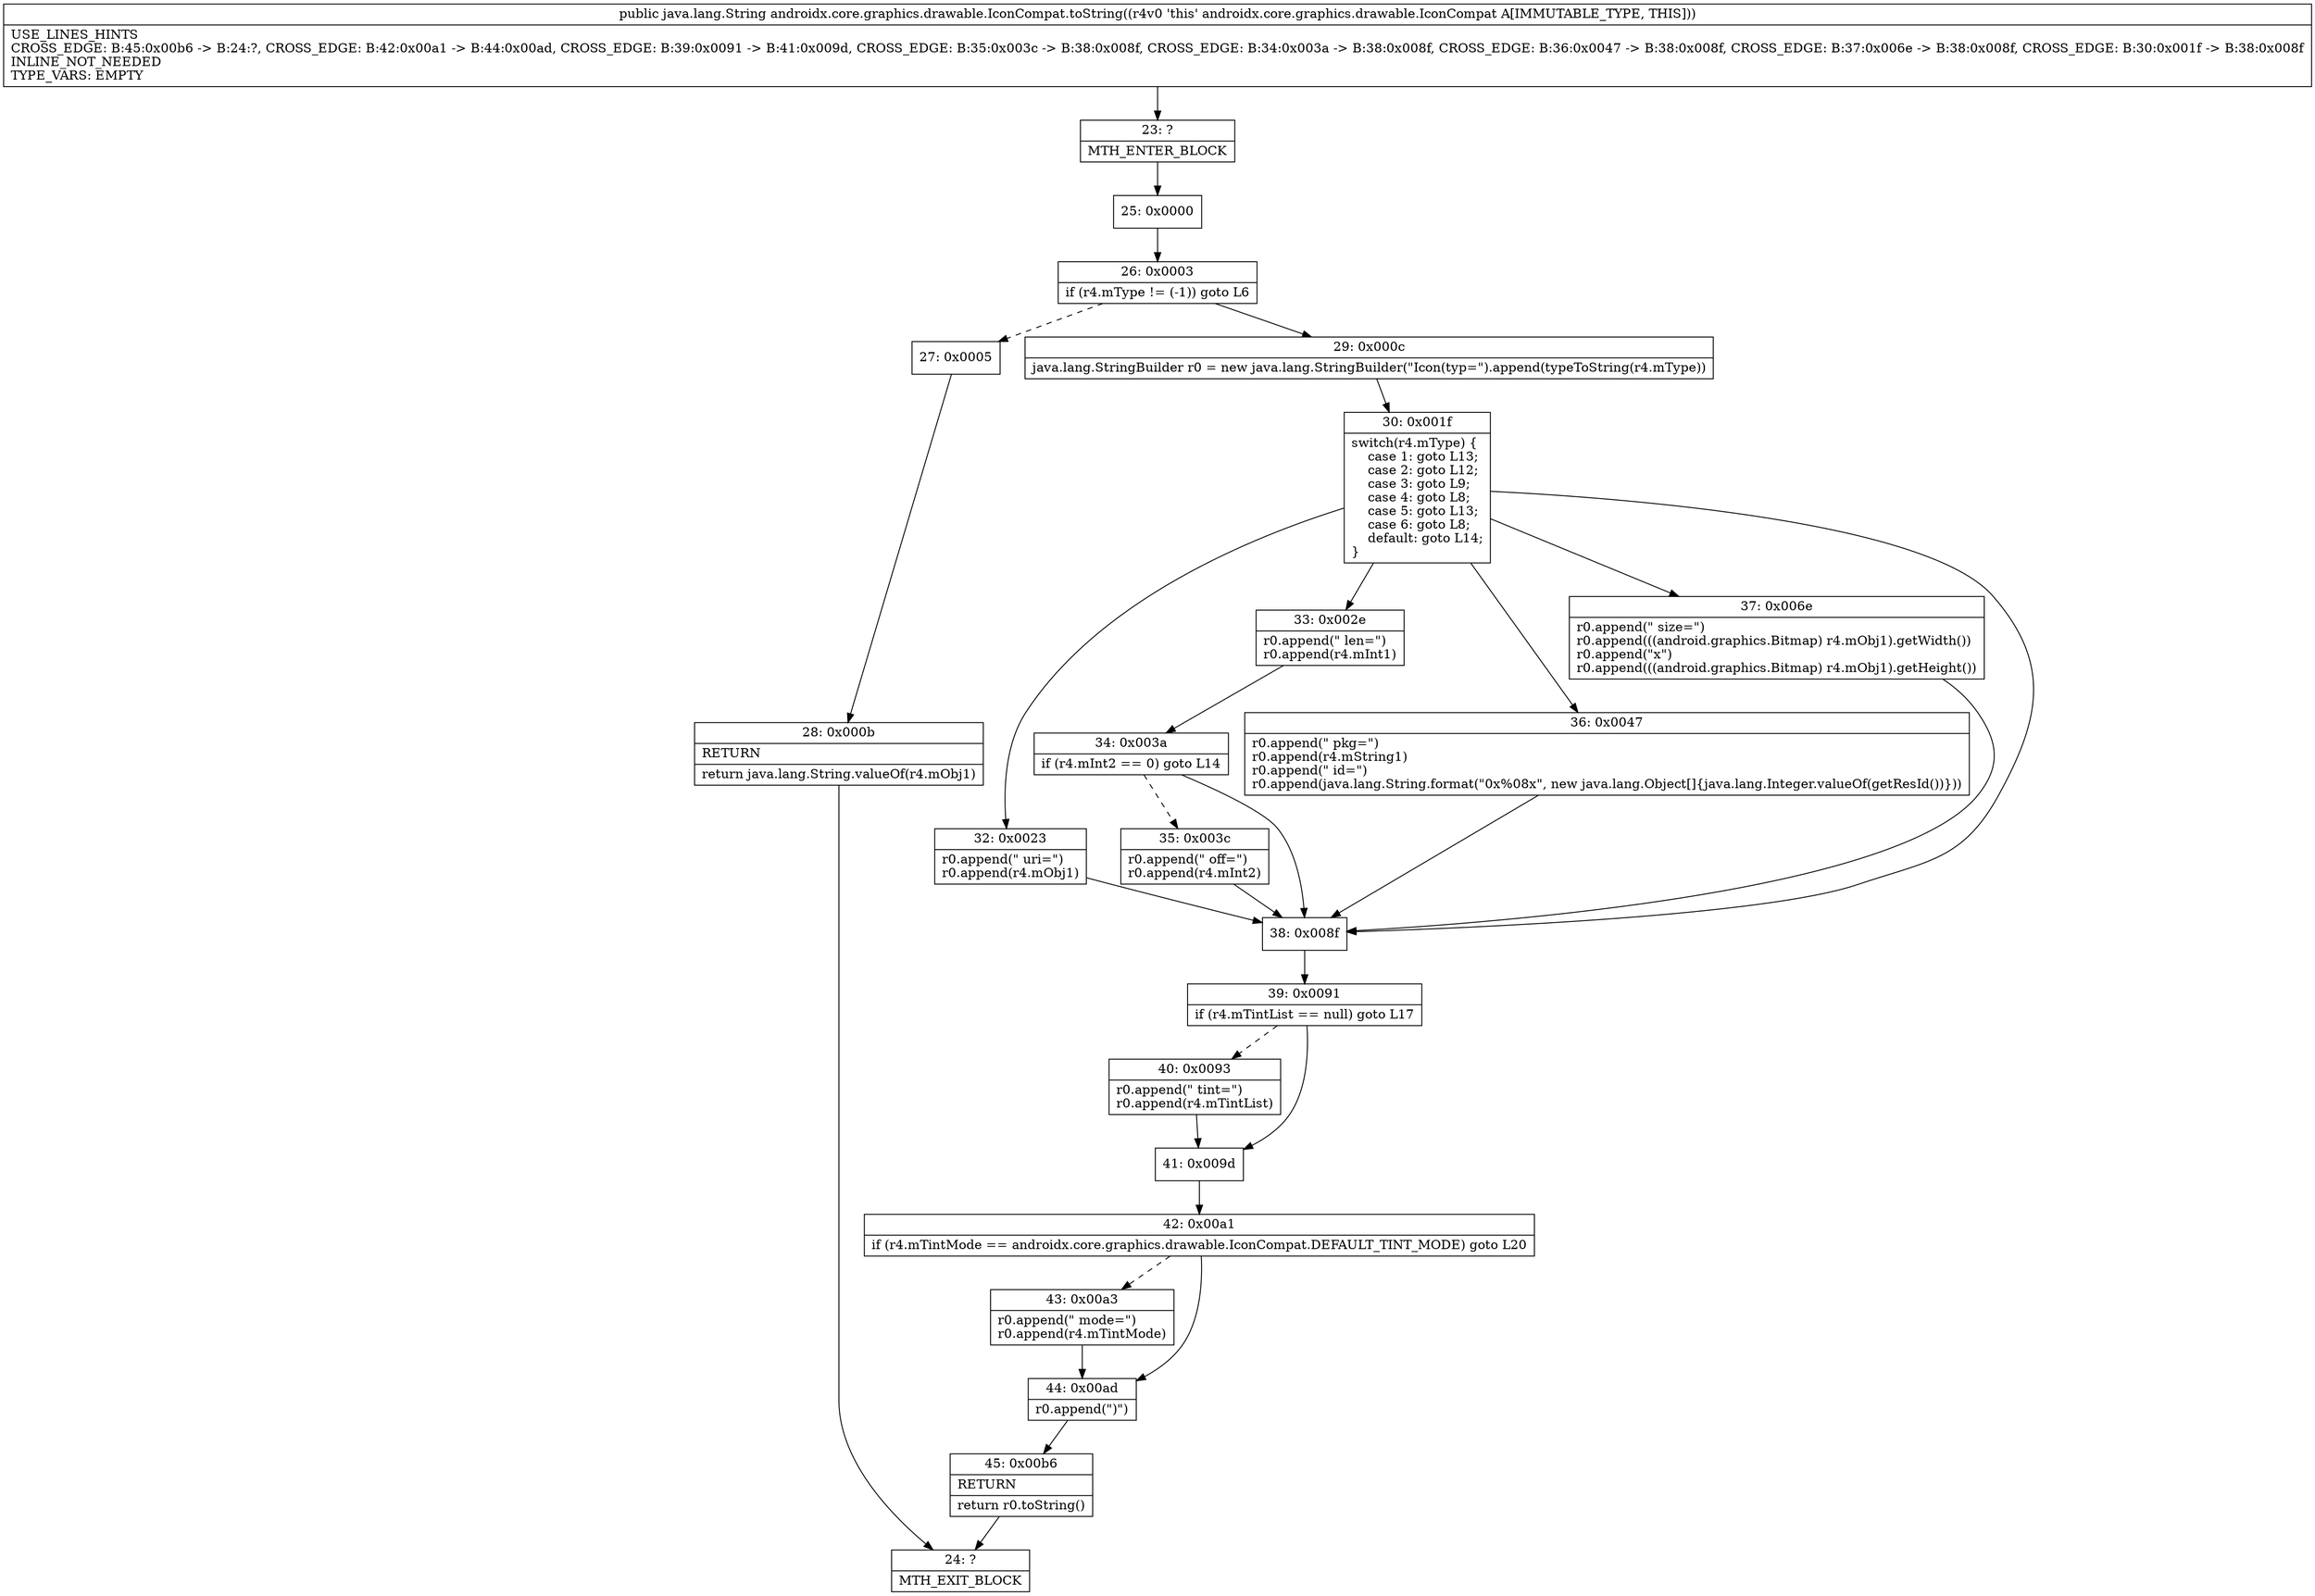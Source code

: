 digraph "CFG forandroidx.core.graphics.drawable.IconCompat.toString()Ljava\/lang\/String;" {
Node_23 [shape=record,label="{23\:\ ?|MTH_ENTER_BLOCK\l}"];
Node_25 [shape=record,label="{25\:\ 0x0000}"];
Node_26 [shape=record,label="{26\:\ 0x0003|if (r4.mType != (\-1)) goto L6\l}"];
Node_27 [shape=record,label="{27\:\ 0x0005}"];
Node_28 [shape=record,label="{28\:\ 0x000b|RETURN\l|return java.lang.String.valueOf(r4.mObj1)\l}"];
Node_24 [shape=record,label="{24\:\ ?|MTH_EXIT_BLOCK\l}"];
Node_29 [shape=record,label="{29\:\ 0x000c|java.lang.StringBuilder r0 = new java.lang.StringBuilder(\"Icon(typ=\").append(typeToString(r4.mType))\l}"];
Node_30 [shape=record,label="{30\:\ 0x001f|switch(r4.mType) \{\l    case 1: goto L13;\l    case 2: goto L12;\l    case 3: goto L9;\l    case 4: goto L8;\l    case 5: goto L13;\l    case 6: goto L8;\l    default: goto L14;\l\}\l}"];
Node_32 [shape=record,label="{32\:\ 0x0023|r0.append(\" uri=\")\lr0.append(r4.mObj1)\l}"];
Node_33 [shape=record,label="{33\:\ 0x002e|r0.append(\" len=\")\lr0.append(r4.mInt1)\l}"];
Node_34 [shape=record,label="{34\:\ 0x003a|if (r4.mInt2 == 0) goto L14\l}"];
Node_35 [shape=record,label="{35\:\ 0x003c|r0.append(\" off=\")\lr0.append(r4.mInt2)\l}"];
Node_36 [shape=record,label="{36\:\ 0x0047|r0.append(\" pkg=\")\lr0.append(r4.mString1)\lr0.append(\" id=\")\lr0.append(java.lang.String.format(\"0x%08x\", new java.lang.Object[]\{java.lang.Integer.valueOf(getResId())\}))\l}"];
Node_37 [shape=record,label="{37\:\ 0x006e|r0.append(\" size=\")\lr0.append(((android.graphics.Bitmap) r4.mObj1).getWidth())\lr0.append(\"x\")\lr0.append(((android.graphics.Bitmap) r4.mObj1).getHeight())\l}"];
Node_38 [shape=record,label="{38\:\ 0x008f}"];
Node_39 [shape=record,label="{39\:\ 0x0091|if (r4.mTintList == null) goto L17\l}"];
Node_40 [shape=record,label="{40\:\ 0x0093|r0.append(\" tint=\")\lr0.append(r4.mTintList)\l}"];
Node_41 [shape=record,label="{41\:\ 0x009d}"];
Node_42 [shape=record,label="{42\:\ 0x00a1|if (r4.mTintMode == androidx.core.graphics.drawable.IconCompat.DEFAULT_TINT_MODE) goto L20\l}"];
Node_43 [shape=record,label="{43\:\ 0x00a3|r0.append(\" mode=\")\lr0.append(r4.mTintMode)\l}"];
Node_44 [shape=record,label="{44\:\ 0x00ad|r0.append(\")\")\l}"];
Node_45 [shape=record,label="{45\:\ 0x00b6|RETURN\l|return r0.toString()\l}"];
MethodNode[shape=record,label="{public java.lang.String androidx.core.graphics.drawable.IconCompat.toString((r4v0 'this' androidx.core.graphics.drawable.IconCompat A[IMMUTABLE_TYPE, THIS]))  | USE_LINES_HINTS\lCROSS_EDGE: B:45:0x00b6 \-\> B:24:?, CROSS_EDGE: B:42:0x00a1 \-\> B:44:0x00ad, CROSS_EDGE: B:39:0x0091 \-\> B:41:0x009d, CROSS_EDGE: B:35:0x003c \-\> B:38:0x008f, CROSS_EDGE: B:34:0x003a \-\> B:38:0x008f, CROSS_EDGE: B:36:0x0047 \-\> B:38:0x008f, CROSS_EDGE: B:37:0x006e \-\> B:38:0x008f, CROSS_EDGE: B:30:0x001f \-\> B:38:0x008f\lINLINE_NOT_NEEDED\lTYPE_VARS: EMPTY\l}"];
MethodNode -> Node_23;Node_23 -> Node_25;
Node_25 -> Node_26;
Node_26 -> Node_27[style=dashed];
Node_26 -> Node_29;
Node_27 -> Node_28;
Node_28 -> Node_24;
Node_29 -> Node_30;
Node_30 -> Node_32;
Node_30 -> Node_33;
Node_30 -> Node_36;
Node_30 -> Node_37;
Node_30 -> Node_38;
Node_32 -> Node_38;
Node_33 -> Node_34;
Node_34 -> Node_35[style=dashed];
Node_34 -> Node_38;
Node_35 -> Node_38;
Node_36 -> Node_38;
Node_37 -> Node_38;
Node_38 -> Node_39;
Node_39 -> Node_40[style=dashed];
Node_39 -> Node_41;
Node_40 -> Node_41;
Node_41 -> Node_42;
Node_42 -> Node_43[style=dashed];
Node_42 -> Node_44;
Node_43 -> Node_44;
Node_44 -> Node_45;
Node_45 -> Node_24;
}

